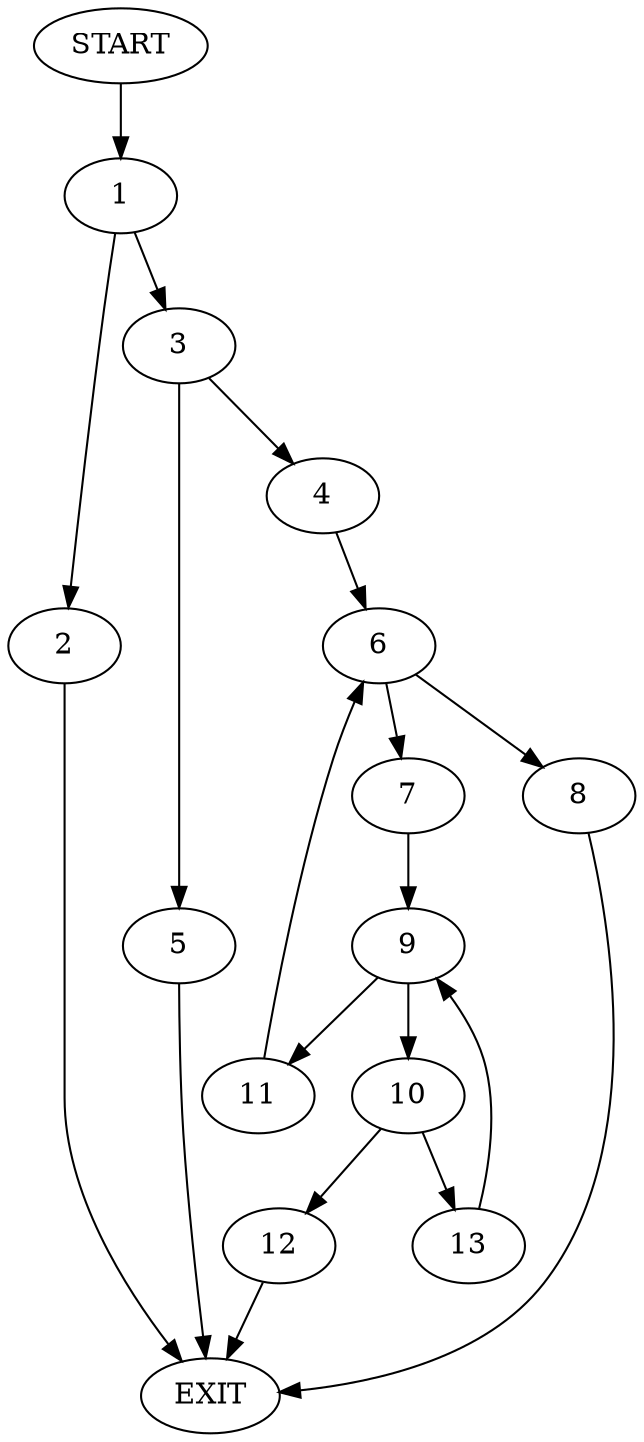 digraph {
0 [label="START"]
14 [label="EXIT"]
0 -> 1
1 -> 2
1 -> 3
2 -> 14
3 -> 4
3 -> 5
4 -> 6
5 -> 14
6 -> 7
6 -> 8
7 -> 9
8 -> 14
9 -> 10
9 -> 11
10 -> 12
10 -> 13
11 -> 6
12 -> 14
13 -> 9
}
